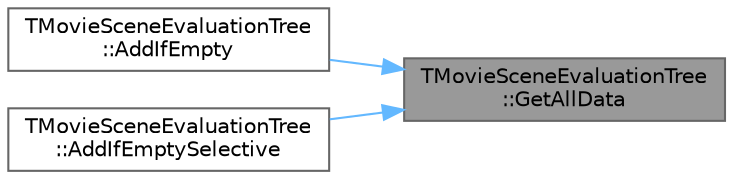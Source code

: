 digraph "TMovieSceneEvaluationTree::GetAllData"
{
 // INTERACTIVE_SVG=YES
 // LATEX_PDF_SIZE
  bgcolor="transparent";
  edge [fontname=Helvetica,fontsize=10,labelfontname=Helvetica,labelfontsize=10];
  node [fontname=Helvetica,fontsize=10,shape=box,height=0.2,width=0.4];
  rankdir="RL";
  Node1 [id="Node000001",label="TMovieSceneEvaluationTree\l::GetAllData",height=0.2,width=0.4,color="gray40", fillcolor="grey60", style="filled", fontcolor="black",tooltip="Create an iterator that will iterate all data associated with the specified node."];
  Node1 -> Node2 [id="edge1_Node000001_Node000002",dir="back",color="steelblue1",style="solid",tooltip=" "];
  Node2 [id="Node000002",label="TMovieSceneEvaluationTree\l::AddIfEmpty",height=0.2,width=0.4,color="grey40", fillcolor="white", style="filled",URL="$d4/d25/structTMovieSceneEvaluationTree.html#a73353fb63a1d3b2d35a138752fe41a30",tooltip="Adds a new time range with the associated data to the tree, only for segments where there's no data y..."];
  Node1 -> Node3 [id="edge2_Node000001_Node000003",dir="back",color="steelblue1",style="solid",tooltip=" "];
  Node3 [id="Node000003",label="TMovieSceneEvaluationTree\l::AddIfEmptySelective",height=0.2,width=0.4,color="grey40", fillcolor="white", style="filled",URL="$d4/d25/structTMovieSceneEvaluationTree.html#af588529d69b120a73ef19e69e49de466",tooltip="Adds a new time range with the associated data to the tree, only for segments where there's no data y..."];
}
